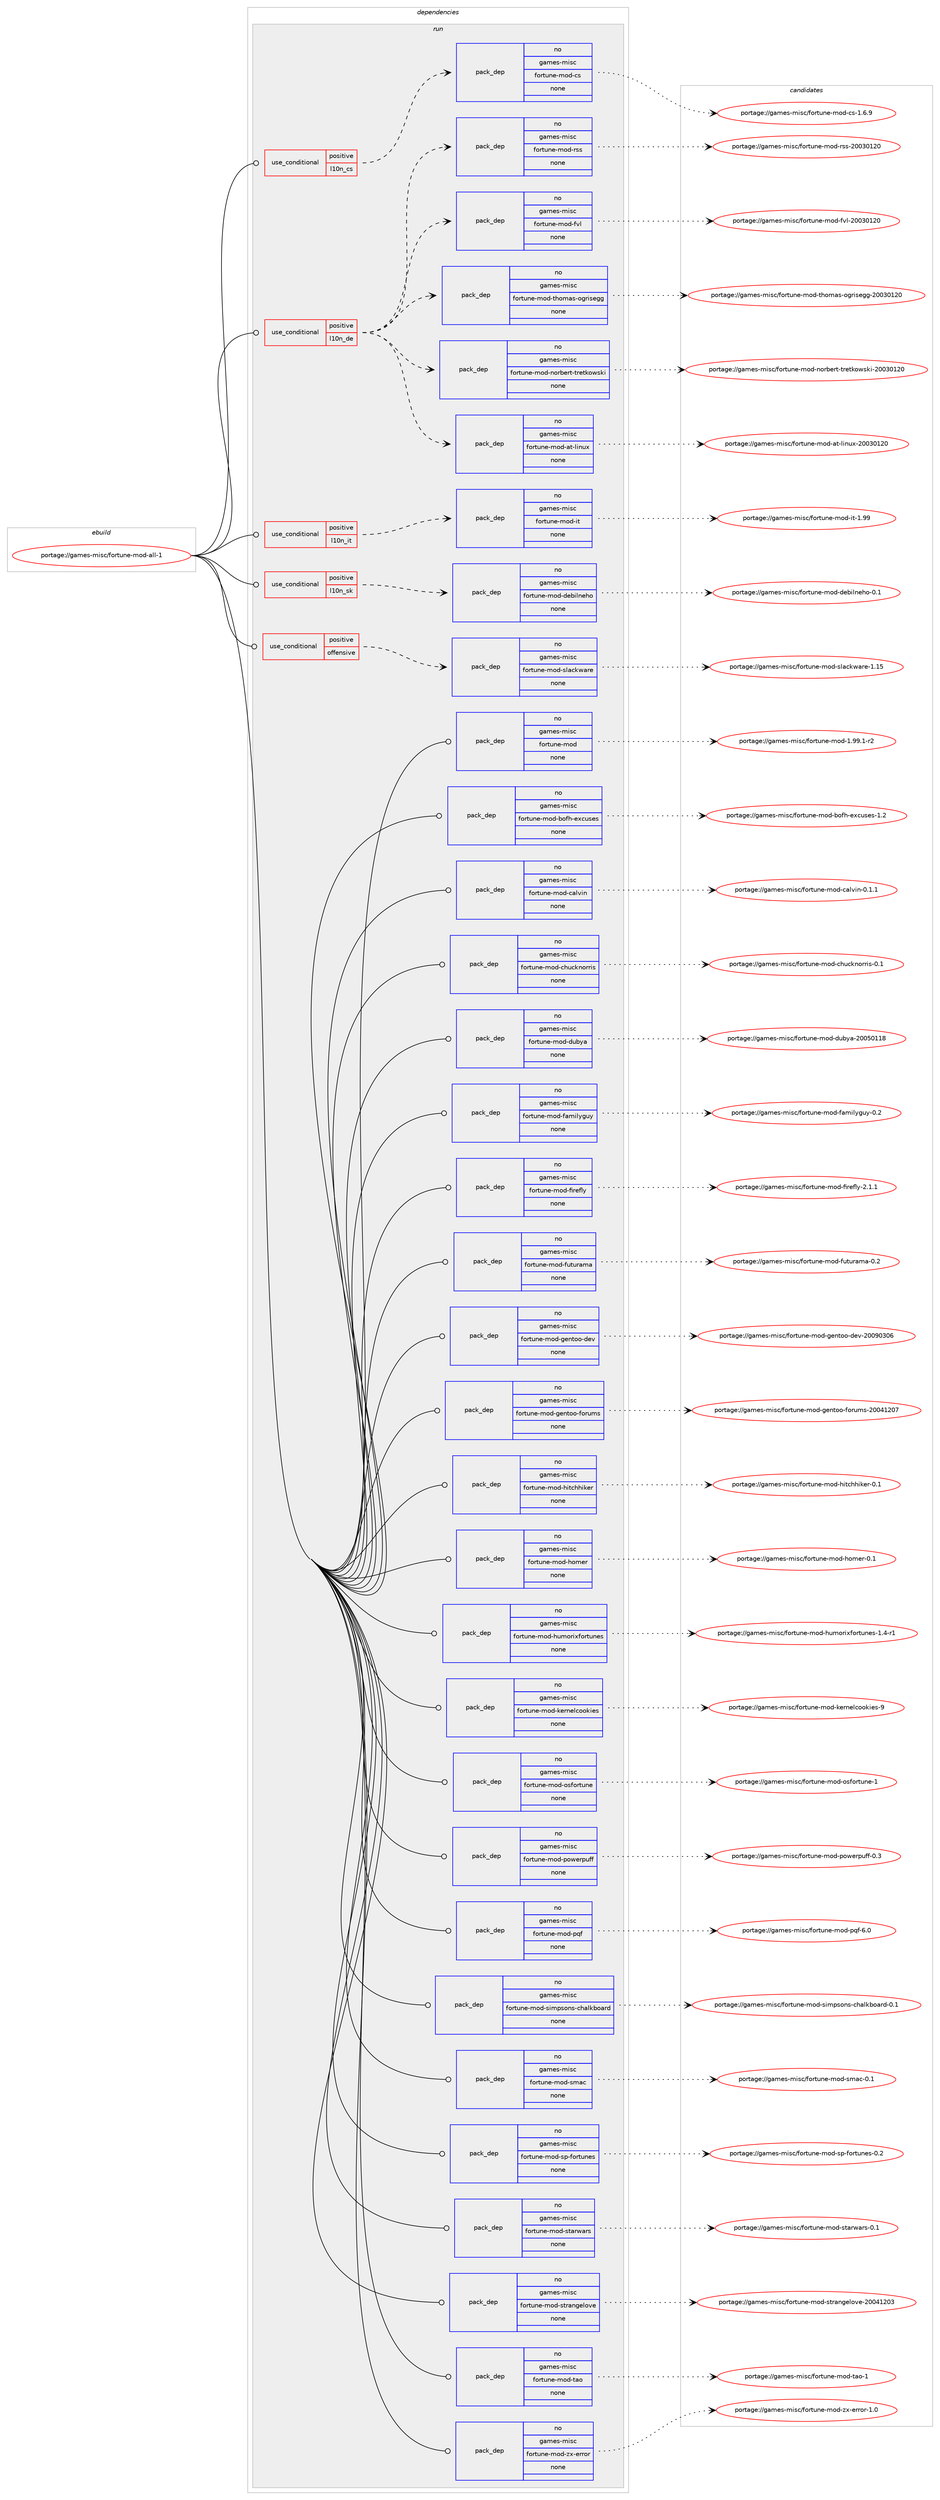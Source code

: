 digraph prolog {

# *************
# Graph options
# *************

newrank=true;
concentrate=true;
compound=true;
graph [rankdir=LR,fontname=Helvetica,fontsize=10,ranksep=1.5];#, ranksep=2.5, nodesep=0.2];
edge  [arrowhead=vee];
node  [fontname=Helvetica,fontsize=10];

# **********
# The ebuild
# **********

subgraph cluster_leftcol {
color=gray;
rank=same;
label=<<i>ebuild</i>>;
id [label="portage://games-misc/fortune-mod-all-1", color=red, width=4, href="../games-misc/fortune-mod-all-1.svg"];
}

# ****************
# The dependencies
# ****************

subgraph cluster_midcol {
color=gray;
label=<<i>dependencies</i>>;
subgraph cluster_compile {
fillcolor="#eeeeee";
style=filled;
label=<<i>compile</i>>;
}
subgraph cluster_compileandrun {
fillcolor="#eeeeee";
style=filled;
label=<<i>compile and run</i>>;
}
subgraph cluster_run {
fillcolor="#eeeeee";
style=filled;
label=<<i>run</i>>;
subgraph cond73427 {
dependency273960 [label=<<TABLE BORDER="0" CELLBORDER="1" CELLSPACING="0" CELLPADDING="4"><TR><TD ROWSPAN="3" CELLPADDING="10">use_conditional</TD></TR><TR><TD>positive</TD></TR><TR><TD>l10n_cs</TD></TR></TABLE>>, shape=none, color=red];
subgraph pack196557 {
dependency273961 [label=<<TABLE BORDER="0" CELLBORDER="1" CELLSPACING="0" CELLPADDING="4" WIDTH="220"><TR><TD ROWSPAN="6" CELLPADDING="30">pack_dep</TD></TR><TR><TD WIDTH="110">no</TD></TR><TR><TD>games-misc</TD></TR><TR><TD>fortune-mod-cs</TD></TR><TR><TD>none</TD></TR><TR><TD></TD></TR></TABLE>>, shape=none, color=blue];
}
dependency273960:e -> dependency273961:w [weight=20,style="dashed",arrowhead="vee"];
}
id:e -> dependency273960:w [weight=20,style="solid",arrowhead="odot"];
subgraph cond73428 {
dependency273962 [label=<<TABLE BORDER="0" CELLBORDER="1" CELLSPACING="0" CELLPADDING="4"><TR><TD ROWSPAN="3" CELLPADDING="10">use_conditional</TD></TR><TR><TD>positive</TD></TR><TR><TD>l10n_de</TD></TR></TABLE>>, shape=none, color=red];
subgraph pack196558 {
dependency273963 [label=<<TABLE BORDER="0" CELLBORDER="1" CELLSPACING="0" CELLPADDING="4" WIDTH="220"><TR><TD ROWSPAN="6" CELLPADDING="30">pack_dep</TD></TR><TR><TD WIDTH="110">no</TD></TR><TR><TD>games-misc</TD></TR><TR><TD>fortune-mod-at-linux</TD></TR><TR><TD>none</TD></TR><TR><TD></TD></TR></TABLE>>, shape=none, color=blue];
}
dependency273962:e -> dependency273963:w [weight=20,style="dashed",arrowhead="vee"];
subgraph pack196559 {
dependency273964 [label=<<TABLE BORDER="0" CELLBORDER="1" CELLSPACING="0" CELLPADDING="4" WIDTH="220"><TR><TD ROWSPAN="6" CELLPADDING="30">pack_dep</TD></TR><TR><TD WIDTH="110">no</TD></TR><TR><TD>games-misc</TD></TR><TR><TD>fortune-mod-norbert-tretkowski</TD></TR><TR><TD>none</TD></TR><TR><TD></TD></TR></TABLE>>, shape=none, color=blue];
}
dependency273962:e -> dependency273964:w [weight=20,style="dashed",arrowhead="vee"];
subgraph pack196560 {
dependency273965 [label=<<TABLE BORDER="0" CELLBORDER="1" CELLSPACING="0" CELLPADDING="4" WIDTH="220"><TR><TD ROWSPAN="6" CELLPADDING="30">pack_dep</TD></TR><TR><TD WIDTH="110">no</TD></TR><TR><TD>games-misc</TD></TR><TR><TD>fortune-mod-thomas-ogrisegg</TD></TR><TR><TD>none</TD></TR><TR><TD></TD></TR></TABLE>>, shape=none, color=blue];
}
dependency273962:e -> dependency273965:w [weight=20,style="dashed",arrowhead="vee"];
subgraph pack196561 {
dependency273966 [label=<<TABLE BORDER="0" CELLBORDER="1" CELLSPACING="0" CELLPADDING="4" WIDTH="220"><TR><TD ROWSPAN="6" CELLPADDING="30">pack_dep</TD></TR><TR><TD WIDTH="110">no</TD></TR><TR><TD>games-misc</TD></TR><TR><TD>fortune-mod-fvl</TD></TR><TR><TD>none</TD></TR><TR><TD></TD></TR></TABLE>>, shape=none, color=blue];
}
dependency273962:e -> dependency273966:w [weight=20,style="dashed",arrowhead="vee"];
subgraph pack196562 {
dependency273967 [label=<<TABLE BORDER="0" CELLBORDER="1" CELLSPACING="0" CELLPADDING="4" WIDTH="220"><TR><TD ROWSPAN="6" CELLPADDING="30">pack_dep</TD></TR><TR><TD WIDTH="110">no</TD></TR><TR><TD>games-misc</TD></TR><TR><TD>fortune-mod-rss</TD></TR><TR><TD>none</TD></TR><TR><TD></TD></TR></TABLE>>, shape=none, color=blue];
}
dependency273962:e -> dependency273967:w [weight=20,style="dashed",arrowhead="vee"];
}
id:e -> dependency273962:w [weight=20,style="solid",arrowhead="odot"];
subgraph cond73429 {
dependency273968 [label=<<TABLE BORDER="0" CELLBORDER="1" CELLSPACING="0" CELLPADDING="4"><TR><TD ROWSPAN="3" CELLPADDING="10">use_conditional</TD></TR><TR><TD>positive</TD></TR><TR><TD>l10n_it</TD></TR></TABLE>>, shape=none, color=red];
subgraph pack196563 {
dependency273969 [label=<<TABLE BORDER="0" CELLBORDER="1" CELLSPACING="0" CELLPADDING="4" WIDTH="220"><TR><TD ROWSPAN="6" CELLPADDING="30">pack_dep</TD></TR><TR><TD WIDTH="110">no</TD></TR><TR><TD>games-misc</TD></TR><TR><TD>fortune-mod-it</TD></TR><TR><TD>none</TD></TR><TR><TD></TD></TR></TABLE>>, shape=none, color=blue];
}
dependency273968:e -> dependency273969:w [weight=20,style="dashed",arrowhead="vee"];
}
id:e -> dependency273968:w [weight=20,style="solid",arrowhead="odot"];
subgraph cond73430 {
dependency273970 [label=<<TABLE BORDER="0" CELLBORDER="1" CELLSPACING="0" CELLPADDING="4"><TR><TD ROWSPAN="3" CELLPADDING="10">use_conditional</TD></TR><TR><TD>positive</TD></TR><TR><TD>l10n_sk</TD></TR></TABLE>>, shape=none, color=red];
subgraph pack196564 {
dependency273971 [label=<<TABLE BORDER="0" CELLBORDER="1" CELLSPACING="0" CELLPADDING="4" WIDTH="220"><TR><TD ROWSPAN="6" CELLPADDING="30">pack_dep</TD></TR><TR><TD WIDTH="110">no</TD></TR><TR><TD>games-misc</TD></TR><TR><TD>fortune-mod-debilneho</TD></TR><TR><TD>none</TD></TR><TR><TD></TD></TR></TABLE>>, shape=none, color=blue];
}
dependency273970:e -> dependency273971:w [weight=20,style="dashed",arrowhead="vee"];
}
id:e -> dependency273970:w [weight=20,style="solid",arrowhead="odot"];
subgraph cond73431 {
dependency273972 [label=<<TABLE BORDER="0" CELLBORDER="1" CELLSPACING="0" CELLPADDING="4"><TR><TD ROWSPAN="3" CELLPADDING="10">use_conditional</TD></TR><TR><TD>positive</TD></TR><TR><TD>offensive</TD></TR></TABLE>>, shape=none, color=red];
subgraph pack196565 {
dependency273973 [label=<<TABLE BORDER="0" CELLBORDER="1" CELLSPACING="0" CELLPADDING="4" WIDTH="220"><TR><TD ROWSPAN="6" CELLPADDING="30">pack_dep</TD></TR><TR><TD WIDTH="110">no</TD></TR><TR><TD>games-misc</TD></TR><TR><TD>fortune-mod-slackware</TD></TR><TR><TD>none</TD></TR><TR><TD></TD></TR></TABLE>>, shape=none, color=blue];
}
dependency273972:e -> dependency273973:w [weight=20,style="dashed",arrowhead="vee"];
}
id:e -> dependency273972:w [weight=20,style="solid",arrowhead="odot"];
subgraph pack196566 {
dependency273974 [label=<<TABLE BORDER="0" CELLBORDER="1" CELLSPACING="0" CELLPADDING="4" WIDTH="220"><TR><TD ROWSPAN="6" CELLPADDING="30">pack_dep</TD></TR><TR><TD WIDTH="110">no</TD></TR><TR><TD>games-misc</TD></TR><TR><TD>fortune-mod</TD></TR><TR><TD>none</TD></TR><TR><TD></TD></TR></TABLE>>, shape=none, color=blue];
}
id:e -> dependency273974:w [weight=20,style="solid",arrowhead="odot"];
subgraph pack196567 {
dependency273975 [label=<<TABLE BORDER="0" CELLBORDER="1" CELLSPACING="0" CELLPADDING="4" WIDTH="220"><TR><TD ROWSPAN="6" CELLPADDING="30">pack_dep</TD></TR><TR><TD WIDTH="110">no</TD></TR><TR><TD>games-misc</TD></TR><TR><TD>fortune-mod-bofh-excuses</TD></TR><TR><TD>none</TD></TR><TR><TD></TD></TR></TABLE>>, shape=none, color=blue];
}
id:e -> dependency273975:w [weight=20,style="solid",arrowhead="odot"];
subgraph pack196568 {
dependency273976 [label=<<TABLE BORDER="0" CELLBORDER="1" CELLSPACING="0" CELLPADDING="4" WIDTH="220"><TR><TD ROWSPAN="6" CELLPADDING="30">pack_dep</TD></TR><TR><TD WIDTH="110">no</TD></TR><TR><TD>games-misc</TD></TR><TR><TD>fortune-mod-calvin</TD></TR><TR><TD>none</TD></TR><TR><TD></TD></TR></TABLE>>, shape=none, color=blue];
}
id:e -> dependency273976:w [weight=20,style="solid",arrowhead="odot"];
subgraph pack196569 {
dependency273977 [label=<<TABLE BORDER="0" CELLBORDER="1" CELLSPACING="0" CELLPADDING="4" WIDTH="220"><TR><TD ROWSPAN="6" CELLPADDING="30">pack_dep</TD></TR><TR><TD WIDTH="110">no</TD></TR><TR><TD>games-misc</TD></TR><TR><TD>fortune-mod-chucknorris</TD></TR><TR><TD>none</TD></TR><TR><TD></TD></TR></TABLE>>, shape=none, color=blue];
}
id:e -> dependency273977:w [weight=20,style="solid",arrowhead="odot"];
subgraph pack196570 {
dependency273978 [label=<<TABLE BORDER="0" CELLBORDER="1" CELLSPACING="0" CELLPADDING="4" WIDTH="220"><TR><TD ROWSPAN="6" CELLPADDING="30">pack_dep</TD></TR><TR><TD WIDTH="110">no</TD></TR><TR><TD>games-misc</TD></TR><TR><TD>fortune-mod-dubya</TD></TR><TR><TD>none</TD></TR><TR><TD></TD></TR></TABLE>>, shape=none, color=blue];
}
id:e -> dependency273978:w [weight=20,style="solid",arrowhead="odot"];
subgraph pack196571 {
dependency273979 [label=<<TABLE BORDER="0" CELLBORDER="1" CELLSPACING="0" CELLPADDING="4" WIDTH="220"><TR><TD ROWSPAN="6" CELLPADDING="30">pack_dep</TD></TR><TR><TD WIDTH="110">no</TD></TR><TR><TD>games-misc</TD></TR><TR><TD>fortune-mod-familyguy</TD></TR><TR><TD>none</TD></TR><TR><TD></TD></TR></TABLE>>, shape=none, color=blue];
}
id:e -> dependency273979:w [weight=20,style="solid",arrowhead="odot"];
subgraph pack196572 {
dependency273980 [label=<<TABLE BORDER="0" CELLBORDER="1" CELLSPACING="0" CELLPADDING="4" WIDTH="220"><TR><TD ROWSPAN="6" CELLPADDING="30">pack_dep</TD></TR><TR><TD WIDTH="110">no</TD></TR><TR><TD>games-misc</TD></TR><TR><TD>fortune-mod-firefly</TD></TR><TR><TD>none</TD></TR><TR><TD></TD></TR></TABLE>>, shape=none, color=blue];
}
id:e -> dependency273980:w [weight=20,style="solid",arrowhead="odot"];
subgraph pack196573 {
dependency273981 [label=<<TABLE BORDER="0" CELLBORDER="1" CELLSPACING="0" CELLPADDING="4" WIDTH="220"><TR><TD ROWSPAN="6" CELLPADDING="30">pack_dep</TD></TR><TR><TD WIDTH="110">no</TD></TR><TR><TD>games-misc</TD></TR><TR><TD>fortune-mod-futurama</TD></TR><TR><TD>none</TD></TR><TR><TD></TD></TR></TABLE>>, shape=none, color=blue];
}
id:e -> dependency273981:w [weight=20,style="solid",arrowhead="odot"];
subgraph pack196574 {
dependency273982 [label=<<TABLE BORDER="0" CELLBORDER="1" CELLSPACING="0" CELLPADDING="4" WIDTH="220"><TR><TD ROWSPAN="6" CELLPADDING="30">pack_dep</TD></TR><TR><TD WIDTH="110">no</TD></TR><TR><TD>games-misc</TD></TR><TR><TD>fortune-mod-gentoo-dev</TD></TR><TR><TD>none</TD></TR><TR><TD></TD></TR></TABLE>>, shape=none, color=blue];
}
id:e -> dependency273982:w [weight=20,style="solid",arrowhead="odot"];
subgraph pack196575 {
dependency273983 [label=<<TABLE BORDER="0" CELLBORDER="1" CELLSPACING="0" CELLPADDING="4" WIDTH="220"><TR><TD ROWSPAN="6" CELLPADDING="30">pack_dep</TD></TR><TR><TD WIDTH="110">no</TD></TR><TR><TD>games-misc</TD></TR><TR><TD>fortune-mod-gentoo-forums</TD></TR><TR><TD>none</TD></TR><TR><TD></TD></TR></TABLE>>, shape=none, color=blue];
}
id:e -> dependency273983:w [weight=20,style="solid",arrowhead="odot"];
subgraph pack196576 {
dependency273984 [label=<<TABLE BORDER="0" CELLBORDER="1" CELLSPACING="0" CELLPADDING="4" WIDTH="220"><TR><TD ROWSPAN="6" CELLPADDING="30">pack_dep</TD></TR><TR><TD WIDTH="110">no</TD></TR><TR><TD>games-misc</TD></TR><TR><TD>fortune-mod-hitchhiker</TD></TR><TR><TD>none</TD></TR><TR><TD></TD></TR></TABLE>>, shape=none, color=blue];
}
id:e -> dependency273984:w [weight=20,style="solid",arrowhead="odot"];
subgraph pack196577 {
dependency273985 [label=<<TABLE BORDER="0" CELLBORDER="1" CELLSPACING="0" CELLPADDING="4" WIDTH="220"><TR><TD ROWSPAN="6" CELLPADDING="30">pack_dep</TD></TR><TR><TD WIDTH="110">no</TD></TR><TR><TD>games-misc</TD></TR><TR><TD>fortune-mod-homer</TD></TR><TR><TD>none</TD></TR><TR><TD></TD></TR></TABLE>>, shape=none, color=blue];
}
id:e -> dependency273985:w [weight=20,style="solid",arrowhead="odot"];
subgraph pack196578 {
dependency273986 [label=<<TABLE BORDER="0" CELLBORDER="1" CELLSPACING="0" CELLPADDING="4" WIDTH="220"><TR><TD ROWSPAN="6" CELLPADDING="30">pack_dep</TD></TR><TR><TD WIDTH="110">no</TD></TR><TR><TD>games-misc</TD></TR><TR><TD>fortune-mod-humorixfortunes</TD></TR><TR><TD>none</TD></TR><TR><TD></TD></TR></TABLE>>, shape=none, color=blue];
}
id:e -> dependency273986:w [weight=20,style="solid",arrowhead="odot"];
subgraph pack196579 {
dependency273987 [label=<<TABLE BORDER="0" CELLBORDER="1" CELLSPACING="0" CELLPADDING="4" WIDTH="220"><TR><TD ROWSPAN="6" CELLPADDING="30">pack_dep</TD></TR><TR><TD WIDTH="110">no</TD></TR><TR><TD>games-misc</TD></TR><TR><TD>fortune-mod-kernelcookies</TD></TR><TR><TD>none</TD></TR><TR><TD></TD></TR></TABLE>>, shape=none, color=blue];
}
id:e -> dependency273987:w [weight=20,style="solid",arrowhead="odot"];
subgraph pack196580 {
dependency273988 [label=<<TABLE BORDER="0" CELLBORDER="1" CELLSPACING="0" CELLPADDING="4" WIDTH="220"><TR><TD ROWSPAN="6" CELLPADDING="30">pack_dep</TD></TR><TR><TD WIDTH="110">no</TD></TR><TR><TD>games-misc</TD></TR><TR><TD>fortune-mod-osfortune</TD></TR><TR><TD>none</TD></TR><TR><TD></TD></TR></TABLE>>, shape=none, color=blue];
}
id:e -> dependency273988:w [weight=20,style="solid",arrowhead="odot"];
subgraph pack196581 {
dependency273989 [label=<<TABLE BORDER="0" CELLBORDER="1" CELLSPACING="0" CELLPADDING="4" WIDTH="220"><TR><TD ROWSPAN="6" CELLPADDING="30">pack_dep</TD></TR><TR><TD WIDTH="110">no</TD></TR><TR><TD>games-misc</TD></TR><TR><TD>fortune-mod-powerpuff</TD></TR><TR><TD>none</TD></TR><TR><TD></TD></TR></TABLE>>, shape=none, color=blue];
}
id:e -> dependency273989:w [weight=20,style="solid",arrowhead="odot"];
subgraph pack196582 {
dependency273990 [label=<<TABLE BORDER="0" CELLBORDER="1" CELLSPACING="0" CELLPADDING="4" WIDTH="220"><TR><TD ROWSPAN="6" CELLPADDING="30">pack_dep</TD></TR><TR><TD WIDTH="110">no</TD></TR><TR><TD>games-misc</TD></TR><TR><TD>fortune-mod-pqf</TD></TR><TR><TD>none</TD></TR><TR><TD></TD></TR></TABLE>>, shape=none, color=blue];
}
id:e -> dependency273990:w [weight=20,style="solid",arrowhead="odot"];
subgraph pack196583 {
dependency273991 [label=<<TABLE BORDER="0" CELLBORDER="1" CELLSPACING="0" CELLPADDING="4" WIDTH="220"><TR><TD ROWSPAN="6" CELLPADDING="30">pack_dep</TD></TR><TR><TD WIDTH="110">no</TD></TR><TR><TD>games-misc</TD></TR><TR><TD>fortune-mod-simpsons-chalkboard</TD></TR><TR><TD>none</TD></TR><TR><TD></TD></TR></TABLE>>, shape=none, color=blue];
}
id:e -> dependency273991:w [weight=20,style="solid",arrowhead="odot"];
subgraph pack196584 {
dependency273992 [label=<<TABLE BORDER="0" CELLBORDER="1" CELLSPACING="0" CELLPADDING="4" WIDTH="220"><TR><TD ROWSPAN="6" CELLPADDING="30">pack_dep</TD></TR><TR><TD WIDTH="110">no</TD></TR><TR><TD>games-misc</TD></TR><TR><TD>fortune-mod-smac</TD></TR><TR><TD>none</TD></TR><TR><TD></TD></TR></TABLE>>, shape=none, color=blue];
}
id:e -> dependency273992:w [weight=20,style="solid",arrowhead="odot"];
subgraph pack196585 {
dependency273993 [label=<<TABLE BORDER="0" CELLBORDER="1" CELLSPACING="0" CELLPADDING="4" WIDTH="220"><TR><TD ROWSPAN="6" CELLPADDING="30">pack_dep</TD></TR><TR><TD WIDTH="110">no</TD></TR><TR><TD>games-misc</TD></TR><TR><TD>fortune-mod-sp-fortunes</TD></TR><TR><TD>none</TD></TR><TR><TD></TD></TR></TABLE>>, shape=none, color=blue];
}
id:e -> dependency273993:w [weight=20,style="solid",arrowhead="odot"];
subgraph pack196586 {
dependency273994 [label=<<TABLE BORDER="0" CELLBORDER="1" CELLSPACING="0" CELLPADDING="4" WIDTH="220"><TR><TD ROWSPAN="6" CELLPADDING="30">pack_dep</TD></TR><TR><TD WIDTH="110">no</TD></TR><TR><TD>games-misc</TD></TR><TR><TD>fortune-mod-starwars</TD></TR><TR><TD>none</TD></TR><TR><TD></TD></TR></TABLE>>, shape=none, color=blue];
}
id:e -> dependency273994:w [weight=20,style="solid",arrowhead="odot"];
subgraph pack196587 {
dependency273995 [label=<<TABLE BORDER="0" CELLBORDER="1" CELLSPACING="0" CELLPADDING="4" WIDTH="220"><TR><TD ROWSPAN="6" CELLPADDING="30">pack_dep</TD></TR><TR><TD WIDTH="110">no</TD></TR><TR><TD>games-misc</TD></TR><TR><TD>fortune-mod-strangelove</TD></TR><TR><TD>none</TD></TR><TR><TD></TD></TR></TABLE>>, shape=none, color=blue];
}
id:e -> dependency273995:w [weight=20,style="solid",arrowhead="odot"];
subgraph pack196588 {
dependency273996 [label=<<TABLE BORDER="0" CELLBORDER="1" CELLSPACING="0" CELLPADDING="4" WIDTH="220"><TR><TD ROWSPAN="6" CELLPADDING="30">pack_dep</TD></TR><TR><TD WIDTH="110">no</TD></TR><TR><TD>games-misc</TD></TR><TR><TD>fortune-mod-tao</TD></TR><TR><TD>none</TD></TR><TR><TD></TD></TR></TABLE>>, shape=none, color=blue];
}
id:e -> dependency273996:w [weight=20,style="solid",arrowhead="odot"];
subgraph pack196589 {
dependency273997 [label=<<TABLE BORDER="0" CELLBORDER="1" CELLSPACING="0" CELLPADDING="4" WIDTH="220"><TR><TD ROWSPAN="6" CELLPADDING="30">pack_dep</TD></TR><TR><TD WIDTH="110">no</TD></TR><TR><TD>games-misc</TD></TR><TR><TD>fortune-mod-zx-error</TD></TR><TR><TD>none</TD></TR><TR><TD></TD></TR></TABLE>>, shape=none, color=blue];
}
id:e -> dependency273997:w [weight=20,style="solid",arrowhead="odot"];
}
}

# **************
# The candidates
# **************

subgraph cluster_choices {
rank=same;
color=gray;
label=<<i>candidates</i>>;

subgraph choice196557 {
color=black;
nodesep=1;
choiceportage10397109101115451091051159947102111114116117110101451091111004599115454946544657 [label="portage://games-misc/fortune-mod-cs-1.6.9", color=red, width=4,href="../games-misc/fortune-mod-cs-1.6.9.svg"];
dependency273961:e -> choiceportage10397109101115451091051159947102111114116117110101451091111004599115454946544657:w [style=dotted,weight="100"];
}
subgraph choice196558 {
color=black;
nodesep=1;
choiceportage1039710910111545109105115994710211111411611711010145109111100459711645108105110117120455048485148495048 [label="portage://games-misc/fortune-mod-at-linux-20030120", color=red, width=4,href="../games-misc/fortune-mod-at-linux-20030120.svg"];
dependency273963:e -> choiceportage1039710910111545109105115994710211111411611711010145109111100459711645108105110117120455048485148495048:w [style=dotted,weight="100"];
}
subgraph choice196559 {
color=black;
nodesep=1;
choiceportage1039710910111545109105115994710211111411611711010145109111100451101111149810111411645116114101116107111119115107105455048485148495048 [label="portage://games-misc/fortune-mod-norbert-tretkowski-20030120", color=red, width=4,href="../games-misc/fortune-mod-norbert-tretkowski-20030120.svg"];
dependency273964:e -> choiceportage1039710910111545109105115994710211111411611711010145109111100451101111149810111411645116114101116107111119115107105455048485148495048:w [style=dotted,weight="100"];
}
subgraph choice196560 {
color=black;
nodesep=1;
choiceportage1039710910111545109105115994710211111411611711010145109111100451161041111099711545111103114105115101103103455048485148495048 [label="portage://games-misc/fortune-mod-thomas-ogrisegg-20030120", color=red, width=4,href="../games-misc/fortune-mod-thomas-ogrisegg-20030120.svg"];
dependency273965:e -> choiceportage1039710910111545109105115994710211111411611711010145109111100451161041111099711545111103114105115101103103455048485148495048:w [style=dotted,weight="100"];
}
subgraph choice196561 {
color=black;
nodesep=1;
choiceportage103971091011154510910511599471021111141161171101014510911110045102118108455048485148495048 [label="portage://games-misc/fortune-mod-fvl-20030120", color=red, width=4,href="../games-misc/fortune-mod-fvl-20030120.svg"];
dependency273966:e -> choiceportage103971091011154510910511599471021111141161171101014510911110045102118108455048485148495048:w [style=dotted,weight="100"];
}
subgraph choice196562 {
color=black;
nodesep=1;
choiceportage103971091011154510910511599471021111141161171101014510911110045114115115455048485148495048 [label="portage://games-misc/fortune-mod-rss-20030120", color=red, width=4,href="../games-misc/fortune-mod-rss-20030120.svg"];
dependency273967:e -> choiceportage103971091011154510910511599471021111141161171101014510911110045114115115455048485148495048:w [style=dotted,weight="100"];
}
subgraph choice196563 {
color=black;
nodesep=1;
choiceportage1039710910111545109105115994710211111411611711010145109111100451051164549465757 [label="portage://games-misc/fortune-mod-it-1.99", color=red, width=4,href="../games-misc/fortune-mod-it-1.99.svg"];
dependency273969:e -> choiceportage1039710910111545109105115994710211111411611711010145109111100451051164549465757:w [style=dotted,weight="100"];
}
subgraph choice196564 {
color=black;
nodesep=1;
choiceportage1039710910111545109105115994710211111411611711010145109111100451001019810510811010110411145484649 [label="portage://games-misc/fortune-mod-debilneho-0.1", color=red, width=4,href="../games-misc/fortune-mod-debilneho-0.1.svg"];
dependency273971:e -> choiceportage1039710910111545109105115994710211111411611711010145109111100451001019810510811010110411145484649:w [style=dotted,weight="100"];
}
subgraph choice196565 {
color=black;
nodesep=1;
choiceportage1039710910111545109105115994710211111411611711010145109111100451151089799107119971141014549464953 [label="portage://games-misc/fortune-mod-slackware-1.15", color=red, width=4,href="../games-misc/fortune-mod-slackware-1.15.svg"];
dependency273973:e -> choiceportage1039710910111545109105115994710211111411611711010145109111100451151089799107119971141014549464953:w [style=dotted,weight="100"];
}
subgraph choice196566 {
color=black;
nodesep=1;
choiceportage1039710910111545109105115994710211111411611711010145109111100454946575746494511450 [label="portage://games-misc/fortune-mod-1.99.1-r2", color=red, width=4,href="../games-misc/fortune-mod-1.99.1-r2.svg"];
dependency273974:e -> choiceportage1039710910111545109105115994710211111411611711010145109111100454946575746494511450:w [style=dotted,weight="100"];
}
subgraph choice196567 {
color=black;
nodesep=1;
choiceportage10397109101115451091051159947102111114116117110101451091111004598111102104451011209911711510111545494650 [label="portage://games-misc/fortune-mod-bofh-excuses-1.2", color=red, width=4,href="../games-misc/fortune-mod-bofh-excuses-1.2.svg"];
dependency273975:e -> choiceportage10397109101115451091051159947102111114116117110101451091111004598111102104451011209911711510111545494650:w [style=dotted,weight="100"];
}
subgraph choice196568 {
color=black;
nodesep=1;
choiceportage1039710910111545109105115994710211111411611711010145109111100459997108118105110454846494649 [label="portage://games-misc/fortune-mod-calvin-0.1.1", color=red, width=4,href="../games-misc/fortune-mod-calvin-0.1.1.svg"];
dependency273976:e -> choiceportage1039710910111545109105115994710211111411611711010145109111100459997108118105110454846494649:w [style=dotted,weight="100"];
}
subgraph choice196569 {
color=black;
nodesep=1;
choiceportage103971091011154510910511599471021111141161171101014510911110045991041179910711011111411410511545484649 [label="portage://games-misc/fortune-mod-chucknorris-0.1", color=red, width=4,href="../games-misc/fortune-mod-chucknorris-0.1.svg"];
dependency273977:e -> choiceportage103971091011154510910511599471021111141161171101014510911110045991041179910711011111411410511545484649:w [style=dotted,weight="100"];
}
subgraph choice196570 {
color=black;
nodesep=1;
choiceportage1039710910111545109105115994710211111411611711010145109111100451001179812197455048485348494956 [label="portage://games-misc/fortune-mod-dubya-20050118", color=red, width=4,href="../games-misc/fortune-mod-dubya-20050118.svg"];
dependency273978:e -> choiceportage1039710910111545109105115994710211111411611711010145109111100451001179812197455048485348494956:w [style=dotted,weight="100"];
}
subgraph choice196571 {
color=black;
nodesep=1;
choiceportage1039710910111545109105115994710211111411611711010145109111100451029710910510812110311712145484650 [label="portage://games-misc/fortune-mod-familyguy-0.2", color=red, width=4,href="../games-misc/fortune-mod-familyguy-0.2.svg"];
dependency273979:e -> choiceportage1039710910111545109105115994710211111411611711010145109111100451029710910510812110311712145484650:w [style=dotted,weight="100"];
}
subgraph choice196572 {
color=black;
nodesep=1;
choiceportage103971091011154510910511599471021111141161171101014510911110045102105114101102108121455046494649 [label="portage://games-misc/fortune-mod-firefly-2.1.1", color=red, width=4,href="../games-misc/fortune-mod-firefly-2.1.1.svg"];
dependency273980:e -> choiceportage103971091011154510910511599471021111141161171101014510911110045102105114101102108121455046494649:w [style=dotted,weight="100"];
}
subgraph choice196573 {
color=black;
nodesep=1;
choiceportage103971091011154510910511599471021111141161171101014510911110045102117116117114971099745484650 [label="portage://games-misc/fortune-mod-futurama-0.2", color=red, width=4,href="../games-misc/fortune-mod-futurama-0.2.svg"];
dependency273981:e -> choiceportage103971091011154510910511599471021111141161171101014510911110045102117116117114971099745484650:w [style=dotted,weight="100"];
}
subgraph choice196574 {
color=black;
nodesep=1;
choiceportage10397109101115451091051159947102111114116117110101451091111004510310111011611111145100101118455048485748514854 [label="portage://games-misc/fortune-mod-gentoo-dev-20090306", color=red, width=4,href="../games-misc/fortune-mod-gentoo-dev-20090306.svg"];
dependency273982:e -> choiceportage10397109101115451091051159947102111114116117110101451091111004510310111011611111145100101118455048485748514854:w [style=dotted,weight="100"];
}
subgraph choice196575 {
color=black;
nodesep=1;
choiceportage10397109101115451091051159947102111114116117110101451091111004510310111011611111145102111114117109115455048485249504855 [label="portage://games-misc/fortune-mod-gentoo-forums-20041207", color=red, width=4,href="../games-misc/fortune-mod-gentoo-forums-20041207.svg"];
dependency273983:e -> choiceportage10397109101115451091051159947102111114116117110101451091111004510310111011611111145102111114117109115455048485249504855:w [style=dotted,weight="100"];
}
subgraph choice196576 {
color=black;
nodesep=1;
choiceportage1039710910111545109105115994710211111411611711010145109111100451041051169910410410510710111445484649 [label="portage://games-misc/fortune-mod-hitchhiker-0.1", color=red, width=4,href="../games-misc/fortune-mod-hitchhiker-0.1.svg"];
dependency273984:e -> choiceportage1039710910111545109105115994710211111411611711010145109111100451041051169910410410510710111445484649:w [style=dotted,weight="100"];
}
subgraph choice196577 {
color=black;
nodesep=1;
choiceportage10397109101115451091051159947102111114116117110101451091111004510411110910111445484649 [label="portage://games-misc/fortune-mod-homer-0.1", color=red, width=4,href="../games-misc/fortune-mod-homer-0.1.svg"];
dependency273985:e -> choiceportage10397109101115451091051159947102111114116117110101451091111004510411110910111445484649:w [style=dotted,weight="100"];
}
subgraph choice196578 {
color=black;
nodesep=1;
choiceportage103971091011154510910511599471021111141161171101014510911110045104117109111114105120102111114116117110101115454946524511449 [label="portage://games-misc/fortune-mod-humorixfortunes-1.4-r1", color=red, width=4,href="../games-misc/fortune-mod-humorixfortunes-1.4-r1.svg"];
dependency273986:e -> choiceportage103971091011154510910511599471021111141161171101014510911110045104117109111114105120102111114116117110101115454946524511449:w [style=dotted,weight="100"];
}
subgraph choice196579 {
color=black;
nodesep=1;
choiceportage103971091011154510910511599471021111141161171101014510911110045107101114110101108991111111071051011154557 [label="portage://games-misc/fortune-mod-kernelcookies-9", color=red, width=4,href="../games-misc/fortune-mod-kernelcookies-9.svg"];
dependency273987:e -> choiceportage103971091011154510910511599471021111141161171101014510911110045107101114110101108991111111071051011154557:w [style=dotted,weight="100"];
}
subgraph choice196580 {
color=black;
nodesep=1;
choiceportage1039710910111545109105115994710211111411611711010145109111100451111151021111141161171101014549 [label="portage://games-misc/fortune-mod-osfortune-1", color=red, width=4,href="../games-misc/fortune-mod-osfortune-1.svg"];
dependency273988:e -> choiceportage1039710910111545109105115994710211111411611711010145109111100451111151021111141161171101014549:w [style=dotted,weight="100"];
}
subgraph choice196581 {
color=black;
nodesep=1;
choiceportage10397109101115451091051159947102111114116117110101451091111004511211111910111411211710210245484651 [label="portage://games-misc/fortune-mod-powerpuff-0.3", color=red, width=4,href="../games-misc/fortune-mod-powerpuff-0.3.svg"];
dependency273989:e -> choiceportage10397109101115451091051159947102111114116117110101451091111004511211111910111411211710210245484651:w [style=dotted,weight="100"];
}
subgraph choice196582 {
color=black;
nodesep=1;
choiceportage10397109101115451091051159947102111114116117110101451091111004511211310245544648 [label="portage://games-misc/fortune-mod-pqf-6.0", color=red, width=4,href="../games-misc/fortune-mod-pqf-6.0.svg"];
dependency273990:e -> choiceportage10397109101115451091051159947102111114116117110101451091111004511211310245544648:w [style=dotted,weight="100"];
}
subgraph choice196583 {
color=black;
nodesep=1;
choiceportage103971091011154510910511599471021111141161171101014510911110045115105109112115111110115459910497108107981119711410045484649 [label="portage://games-misc/fortune-mod-simpsons-chalkboard-0.1", color=red, width=4,href="../games-misc/fortune-mod-simpsons-chalkboard-0.1.svg"];
dependency273991:e -> choiceportage103971091011154510910511599471021111141161171101014510911110045115105109112115111110115459910497108107981119711410045484649:w [style=dotted,weight="100"];
}
subgraph choice196584 {
color=black;
nodesep=1;
choiceportage103971091011154510910511599471021111141161171101014510911110045115109979945484649 [label="portage://games-misc/fortune-mod-smac-0.1", color=red, width=4,href="../games-misc/fortune-mod-smac-0.1.svg"];
dependency273992:e -> choiceportage103971091011154510910511599471021111141161171101014510911110045115109979945484649:w [style=dotted,weight="100"];
}
subgraph choice196585 {
color=black;
nodesep=1;
choiceportage1039710910111545109105115994710211111411611711010145109111100451151124510211111411611711010111545484650 [label="portage://games-misc/fortune-mod-sp-fortunes-0.2", color=red, width=4,href="../games-misc/fortune-mod-sp-fortunes-0.2.svg"];
dependency273993:e -> choiceportage1039710910111545109105115994710211111411611711010145109111100451151124510211111411611711010111545484650:w [style=dotted,weight="100"];
}
subgraph choice196586 {
color=black;
nodesep=1;
choiceportage103971091011154510910511599471021111141161171101014510911110045115116971141199711411545484649 [label="portage://games-misc/fortune-mod-starwars-0.1", color=red, width=4,href="../games-misc/fortune-mod-starwars-0.1.svg"];
dependency273994:e -> choiceportage103971091011154510910511599471021111141161171101014510911110045115116971141199711411545484649:w [style=dotted,weight="100"];
}
subgraph choice196587 {
color=black;
nodesep=1;
choiceportage10397109101115451091051159947102111114116117110101451091111004511511611497110103101108111118101455048485249504851 [label="portage://games-misc/fortune-mod-strangelove-20041203", color=red, width=4,href="../games-misc/fortune-mod-strangelove-20041203.svg"];
dependency273995:e -> choiceportage10397109101115451091051159947102111114116117110101451091111004511511611497110103101108111118101455048485249504851:w [style=dotted,weight="100"];
}
subgraph choice196588 {
color=black;
nodesep=1;
choiceportage103971091011154510910511599471021111141161171101014510911110045116971114549 [label="portage://games-misc/fortune-mod-tao-1", color=red, width=4,href="../games-misc/fortune-mod-tao-1.svg"];
dependency273996:e -> choiceportage103971091011154510910511599471021111141161171101014510911110045116971114549:w [style=dotted,weight="100"];
}
subgraph choice196589 {
color=black;
nodesep=1;
choiceportage1039710910111545109105115994710211111411611711010145109111100451221204510111411411111445494648 [label="portage://games-misc/fortune-mod-zx-error-1.0", color=red, width=4,href="../games-misc/fortune-mod-zx-error-1.0.svg"];
dependency273997:e -> choiceportage1039710910111545109105115994710211111411611711010145109111100451221204510111411411111445494648:w [style=dotted,weight="100"];
}
}

}
